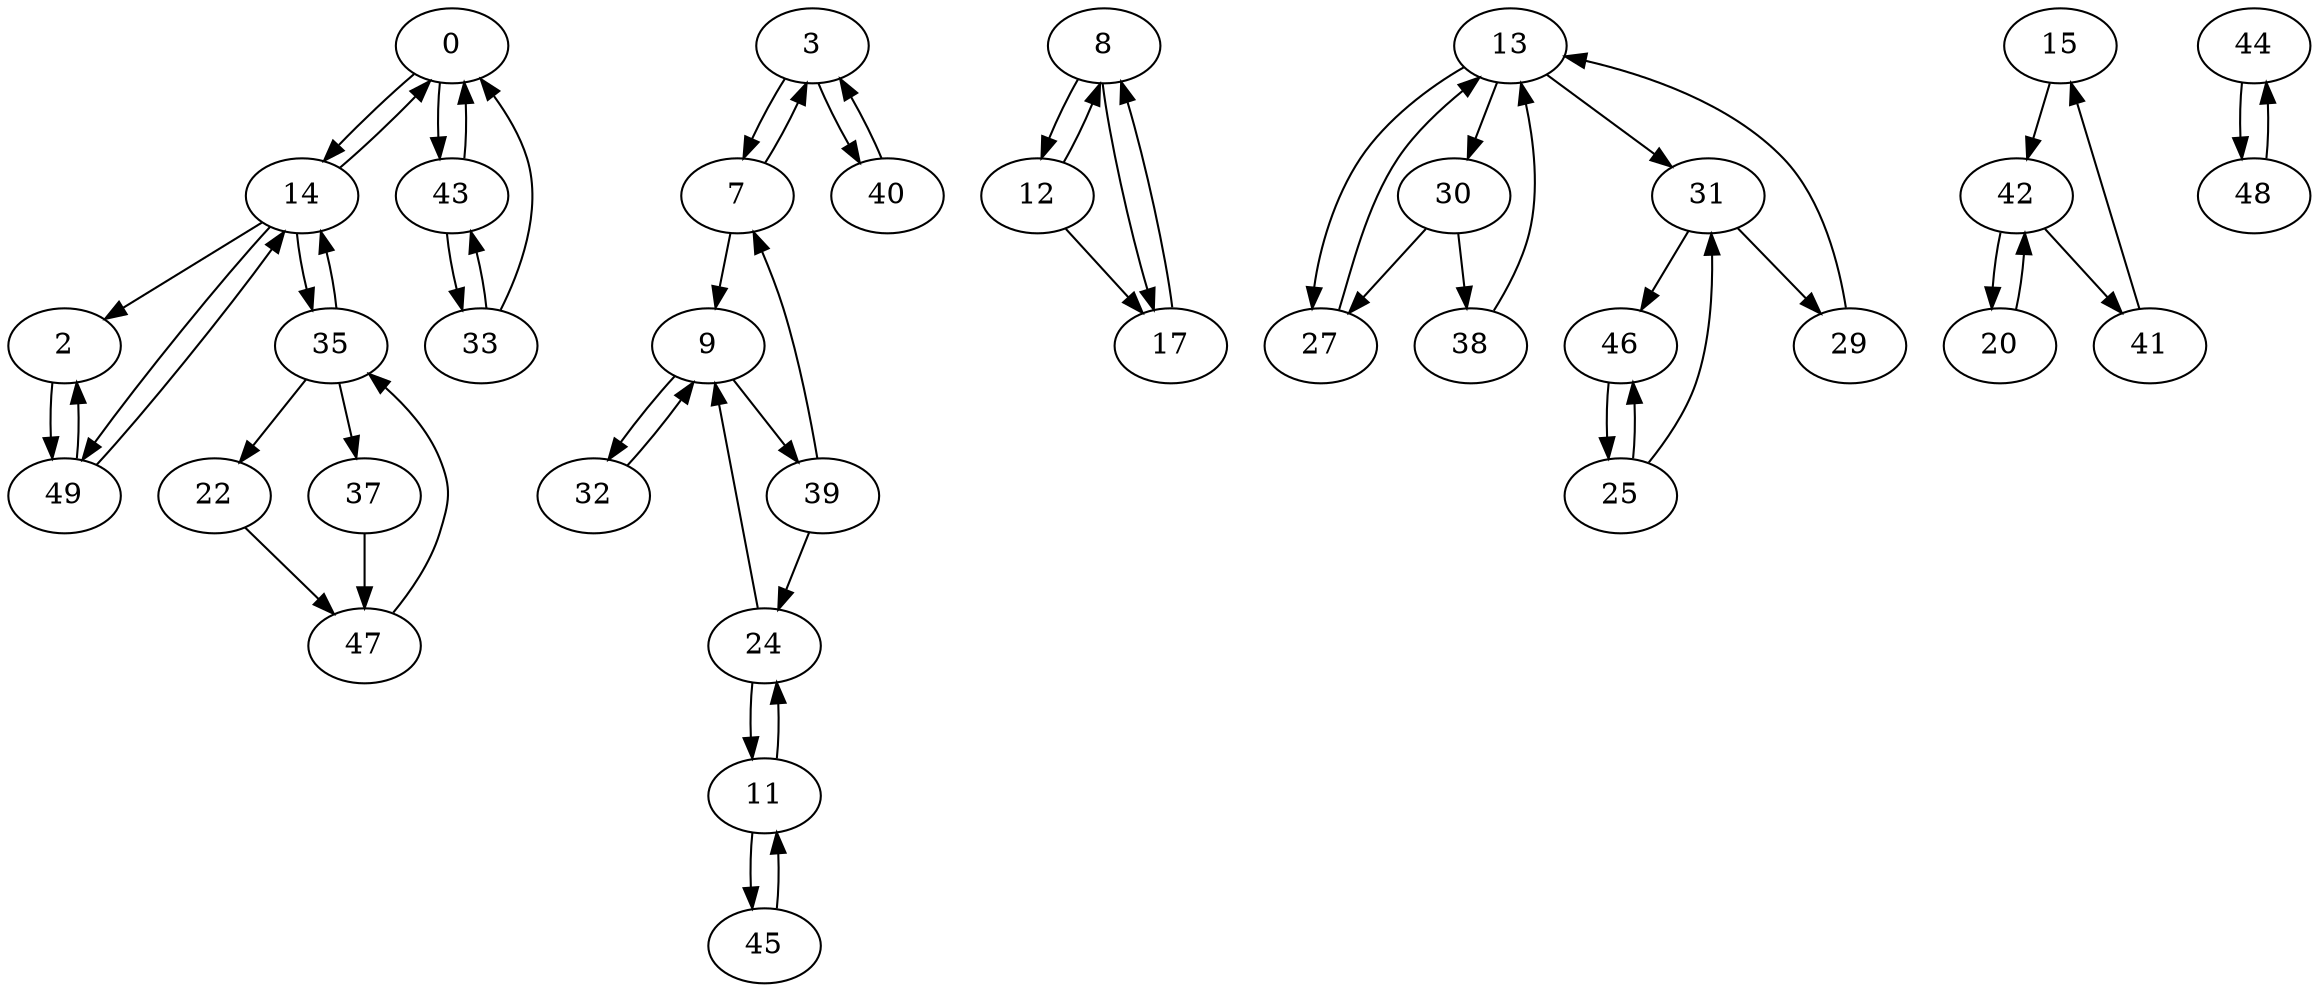 digraph G {
  0 -> 14;
  0 -> 43;
  2 -> 49;
  3 -> 7;
  3 -> 40;
  7 -> 3;
  7 -> 9;
  8 -> 12;
  8 -> 17;
  9 -> 32;
  9 -> 39;
  11 -> 24;
  11 -> 45;
  12 -> 8;
  12 -> 17;
  13 -> 27;
  13 -> 30;
  13 -> 31;
  14 -> 0;
  14 -> 2;
  14 -> 35;
  14 -> 49;
  15 -> 42;
  17 -> 8;
  20 -> 42;
  22 -> 47;
  24 -> 9;
  24 -> 11;
  25 -> 31;
  25 -> 46;
  27 -> 13;
  29 -> 13;
  30 -> 27;
  30 -> 38;
  31 -> 29;
  31 -> 46;
  32 -> 9;
  33 -> 0;
  33 -> 43;
  35 -> 14;
  35 -> 22;
  35 -> 37;
  37 -> 47;
  38 -> 13;
  39 -> 7;
  39 -> 24;
  40 -> 3;
  41 -> 15;
  42 -> 20;
  42 -> 41;
  43 -> 0;
  43 -> 33;
  44 -> 48;
  45 -> 11;
  46 -> 25;
  47 -> 35;
  48 -> 44;
  49 -> 2;
  49 -> 14;
}
